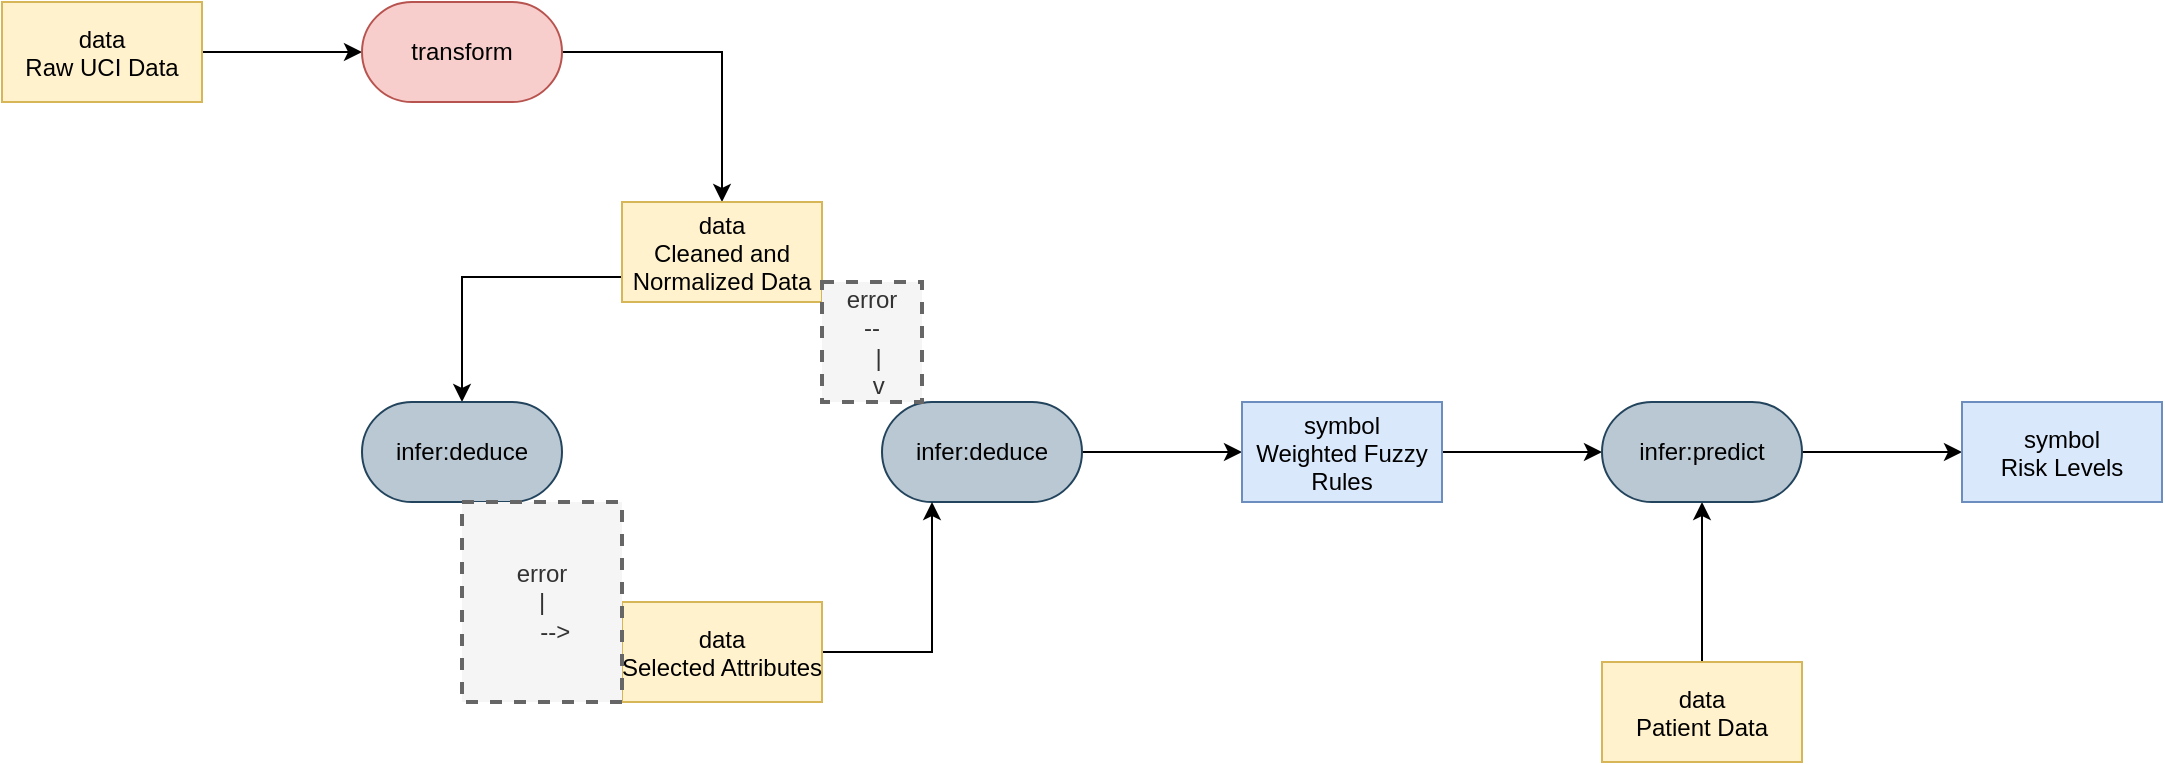 <mxfile version="27.1.6" pages="2">
  <diagram name="Page-1" id="cBsXEfL88H1xAuI9glsx">
    <mxGraphModel dx="1123" dy="673" grid="1" gridSize="10" guides="1" tooltips="1" connect="1" arrows="1" fold="1" page="1" pageScale="1" pageWidth="3300" pageHeight="4681" math="0" shadow="0">
      <root>
        <mxCell id="0" />
        <mxCell id="1" parent="0" />
        <mxCell id="UTs0d0hr7OHqI5mropry-3" style="edgeStyle=orthogonalEdgeStyle;rounded=0;orthogonalLoop=1;jettySize=auto;html=1;exitX=1;exitY=0.5;exitDx=0;exitDy=0;entryX=0;entryY=0.5;entryDx=0;entryDy=0;" parent="1" source="UTs0d0hr7OHqI5mropry-1" target="UTs0d0hr7OHqI5mropry-2" edge="1">
          <mxGeometry relative="1" as="geometry" />
        </mxCell>
        <mxCell id="UTs0d0hr7OHqI5mropry-1" value="data&#xa;Raw UCI Data" style="rectangle;fillColor=#fff2cc;strokeColor=#d6b656;" parent="1" name="data" vertex="1">
          <mxGeometry x="340" y="230" width="100" height="50" as="geometry" />
        </mxCell>
        <mxCell id="UTs0d0hr7OHqI5mropry-5" style="edgeStyle=orthogonalEdgeStyle;rounded=0;orthogonalLoop=1;jettySize=auto;html=1;exitX=1;exitY=0.5;exitDx=0;exitDy=0;entryX=0.5;entryY=0;entryDx=0;entryDy=0;" parent="1" source="UTs0d0hr7OHqI5mropry-2" target="UTs0d0hr7OHqI5mropry-4" edge="1">
          <mxGeometry relative="1" as="geometry" />
        </mxCell>
        <mxCell id="UTs0d0hr7OHqI5mropry-2" value="transform" style="rounded=1;whiteSpace=wrap;html=1;arcSize=50;fillColor=#f8cecc;strokeColor=#b85450;" parent="1" name="transform" vertex="1">
          <mxGeometry x="520" y="230" width="100" height="50" as="geometry" />
        </mxCell>
        <mxCell id="UTs0d0hr7OHqI5mropry-25" style="edgeStyle=orthogonalEdgeStyle;rounded=0;orthogonalLoop=1;jettySize=auto;html=1;exitX=0;exitY=0.75;exitDx=0;exitDy=0;entryX=0.5;entryY=0;entryDx=0;entryDy=0;" parent="1" source="UTs0d0hr7OHqI5mropry-4" target="UTs0d0hr7OHqI5mropry-6" edge="1">
          <mxGeometry relative="1" as="geometry" />
        </mxCell>
        <mxCell id="UTs0d0hr7OHqI5mropry-4" value="data&#xa;Cleaned and&#xa;Normalized Data" style="rectangle;fillColor=#fff2cc;strokeColor=#d6b656;" parent="1" name="data" vertex="1">
          <mxGeometry x="650" y="330" width="100" height="50" as="geometry" />
        </mxCell>
        <mxCell id="UTs0d0hr7OHqI5mropry-6" value="infer:deduce" style="rounded=1;whiteSpace=wrap;html=1;arcSize=50;fillColor=#bac8d3;strokeColor=#23445d;" parent="1" name="infer:deduce" vertex="1">
          <mxGeometry x="520" y="430" width="100" height="50" as="geometry" />
        </mxCell>
        <mxCell id="UTs0d0hr7OHqI5mropry-17" style="edgeStyle=orthogonalEdgeStyle;rounded=0;orthogonalLoop=1;jettySize=auto;html=1;exitX=1;exitY=0.5;exitDx=0;exitDy=0;entryX=0;entryY=0.5;entryDx=0;entryDy=0;" parent="1" source="UTs0d0hr7OHqI5mropry-8" target="UTs0d0hr7OHqI5mropry-16" edge="1">
          <mxGeometry relative="1" as="geometry" />
        </mxCell>
        <mxCell id="UTs0d0hr7OHqI5mropry-8" value="infer:deduce" style="rounded=1;whiteSpace=wrap;html=1;arcSize=50;fillColor=#bac8d3;strokeColor=#23445d;" parent="1" name="infer:deduce" vertex="1">
          <mxGeometry x="780" y="430" width="100" height="50" as="geometry" />
        </mxCell>
        <mxCell id="UTs0d0hr7OHqI5mropry-10" value="&lt;div&gt;error&lt;/div&gt;&lt;div&gt;--&lt;/div&gt;&lt;div&gt;&amp;nbsp; |&lt;/div&gt;&lt;div&gt;&amp;nbsp; v&lt;/div&gt;" style="text;html=1;align=center;verticalAlign=middle;whiteSpace=wrap;rounded=0;dashed=1;fillColor=#f5f5f5;fontColor=#333333;strokeColor=#666666;strokeWidth=2;" parent="1" name="text" vertex="1">
          <mxGeometry x="750" y="370" width="50" height="60" as="geometry" />
        </mxCell>
        <mxCell id="UTs0d0hr7OHqI5mropry-28" style="edgeStyle=orthogonalEdgeStyle;rounded=0;orthogonalLoop=1;jettySize=auto;html=1;exitX=1;exitY=0.5;exitDx=0;exitDy=0;entryX=0.25;entryY=1;entryDx=0;entryDy=0;" parent="1" source="UTs0d0hr7OHqI5mropry-11" target="UTs0d0hr7OHqI5mropry-8" edge="1">
          <mxGeometry relative="1" as="geometry" />
        </mxCell>
        <mxCell id="UTs0d0hr7OHqI5mropry-11" value="data&#xa;Selected Attributes" style="rectangle;fillColor=#fff2cc;strokeColor=#d6b656;" parent="1" name="data" vertex="1">
          <mxGeometry x="650" y="530" width="100" height="50" as="geometry" />
        </mxCell>
        <mxCell id="UTs0d0hr7OHqI5mropry-14" value="&lt;div&gt;error&lt;/div&gt;&lt;div&gt;|&lt;/div&gt;&lt;div&gt;&amp;nbsp;&amp;nbsp;&amp;nbsp; --&amp;gt; &lt;br&gt;&lt;/div&gt;" style="text;html=1;align=center;verticalAlign=middle;whiteSpace=wrap;rounded=0;dashed=1;fillColor=#f5f5f5;fontColor=#333333;strokeColor=#666666;strokeWidth=2;" parent="1" name="text" vertex="1">
          <mxGeometry x="570" y="480" width="80" height="100" as="geometry" />
        </mxCell>
        <mxCell id="UTs0d0hr7OHqI5mropry-21" style="edgeStyle=orthogonalEdgeStyle;rounded=0;orthogonalLoop=1;jettySize=auto;html=1;exitX=1;exitY=0.5;exitDx=0;exitDy=0;entryX=0;entryY=0.5;entryDx=0;entryDy=0;" parent="1" source="UTs0d0hr7OHqI5mropry-16" target="UTs0d0hr7OHqI5mropry-19" edge="1">
          <mxGeometry relative="1" as="geometry" />
        </mxCell>
        <mxCell id="UTs0d0hr7OHqI5mropry-16" value="symbol&#xa;Weighted Fuzzy&#xa;Rules" style="rectangle;fillColor=#dae8fc;strokeColor=#6c8ebf;" parent="1" name="symbol" vertex="1">
          <mxGeometry x="960" y="430" width="100" height="50" as="geometry" />
        </mxCell>
        <mxCell id="UTs0d0hr7OHqI5mropry-20" style="edgeStyle=orthogonalEdgeStyle;rounded=0;orthogonalLoop=1;jettySize=auto;html=1;entryX=0.5;entryY=1;entryDx=0;entryDy=0;" parent="1" source="UTs0d0hr7OHqI5mropry-18" target="UTs0d0hr7OHqI5mropry-19" edge="1">
          <mxGeometry relative="1" as="geometry" />
        </mxCell>
        <mxCell id="UTs0d0hr7OHqI5mropry-18" value="data&#xa;Patient Data" style="rectangle;fillColor=#fff2cc;strokeColor=#d6b656;" parent="1" name="data" vertex="1">
          <mxGeometry x="1140" y="560" width="100" height="50" as="geometry" />
        </mxCell>
        <mxCell id="UTs0d0hr7OHqI5mropry-23" style="edgeStyle=orthogonalEdgeStyle;rounded=0;orthogonalLoop=1;jettySize=auto;html=1;exitX=1;exitY=0.5;exitDx=0;exitDy=0;entryX=0;entryY=0.5;entryDx=0;entryDy=0;" parent="1" source="UTs0d0hr7OHqI5mropry-19" target="UTs0d0hr7OHqI5mropry-22" edge="1">
          <mxGeometry relative="1" as="geometry" />
        </mxCell>
        <mxCell id="UTs0d0hr7OHqI5mropry-19" value="infer:predict" style="rounded=1;whiteSpace=wrap;html=1;arcSize=50;fillColor=#bac8d3;strokeColor=#23445d;" parent="1" name="infer:deduce" vertex="1">
          <mxGeometry x="1140" y="430" width="100" height="50" as="geometry" />
        </mxCell>
        <mxCell id="UTs0d0hr7OHqI5mropry-22" value="symbol&#xa;Risk Levels" style="rectangle;fillColor=#dae8fc;strokeColor=#6c8ebf;" parent="1" name="symbol" vertex="1">
          <mxGeometry x="1320" y="430" width="100" height="50" as="geometry" />
        </mxCell>
      </root>
    </mxGraphModel>
  </diagram>
  <diagram name="Copy of Page-1" id="MECywWyBEMzT3XYbNAIA">
    <mxGraphModel dx="1310" dy="785" grid="1" gridSize="10" guides="1" tooltips="1" connect="1" arrows="1" fold="1" page="1" pageScale="1" pageWidth="3300" pageHeight="4681" math="0" shadow="0">
      <root>
        <mxCell id="L-kdzXqbC-7_1Nw_XnLe-0" />
        <mxCell id="L-kdzXqbC-7_1Nw_XnLe-1" parent="L-kdzXqbC-7_1Nw_XnLe-0" />
        <mxCell id="L-kdzXqbC-7_1Nw_XnLe-2" style="edgeStyle=orthogonalEdgeStyle;rounded=0;orthogonalLoop=1;jettySize=auto;html=1;exitX=1;exitY=0.5;exitDx=0;exitDy=0;entryX=0;entryY=0.5;entryDx=0;entryDy=0;" edge="1" parent="L-kdzXqbC-7_1Nw_XnLe-1" source="L-kdzXqbC-7_1Nw_XnLe-3" target="L-kdzXqbC-7_1Nw_XnLe-5">
          <mxGeometry relative="1" as="geometry" />
        </mxCell>
        <mxCell id="L-kdzXqbC-7_1Nw_XnLe-3" value="data&#xa;Raw UCI Data" style="rectangle;fillColor=#fff2cc;strokeColor=#d6b656;" name="data" vertex="1" parent="L-kdzXqbC-7_1Nw_XnLe-1">
          <mxGeometry x="340" y="230" width="100" height="50" as="geometry" />
        </mxCell>
        <mxCell id="L-kdzXqbC-7_1Nw_XnLe-4" style="edgeStyle=orthogonalEdgeStyle;rounded=0;orthogonalLoop=1;jettySize=auto;html=1;exitX=1;exitY=0.5;exitDx=0;exitDy=0;entryX=0.5;entryY=0;entryDx=0;entryDy=0;" edge="1" parent="L-kdzXqbC-7_1Nw_XnLe-1" source="L-kdzXqbC-7_1Nw_XnLe-5" target="L-kdzXqbC-7_1Nw_XnLe-7">
          <mxGeometry relative="1" as="geometry" />
        </mxCell>
        <mxCell id="L-kdzXqbC-7_1Nw_XnLe-5" value="transform" style="rounded=1;whiteSpace=wrap;html=1;arcSize=50;fillColor=#f8cecc;strokeColor=#b85450;" name="transform" vertex="1" parent="L-kdzXqbC-7_1Nw_XnLe-1">
          <mxGeometry x="520" y="230" width="100" height="50" as="geometry" />
        </mxCell>
        <mxCell id="AiQzExHsuVk5Db35ZRb--1" style="edgeStyle=orthogonalEdgeStyle;rounded=0;orthogonalLoop=1;jettySize=auto;html=1;exitX=1;exitY=0.5;exitDx=0;exitDy=0;entryX=0.5;entryY=0;entryDx=0;entryDy=0;" edge="1" parent="L-kdzXqbC-7_1Nw_XnLe-1" source="L-kdzXqbC-7_1Nw_XnLe-7" target="L-kdzXqbC-7_1Nw_XnLe-10">
          <mxGeometry relative="1" as="geometry" />
        </mxCell>
        <mxCell id="AiQzExHsuVk5Db35ZRb--4" style="edgeStyle=orthogonalEdgeStyle;rounded=0;orthogonalLoop=1;jettySize=auto;html=1;exitX=0;exitY=0.5;exitDx=0;exitDy=0;entryX=0.5;entryY=0;entryDx=0;entryDy=0;" edge="1" parent="L-kdzXqbC-7_1Nw_XnLe-1" source="L-kdzXqbC-7_1Nw_XnLe-7" target="L-kdzXqbC-7_1Nw_XnLe-8">
          <mxGeometry relative="1" as="geometry" />
        </mxCell>
        <mxCell id="L-kdzXqbC-7_1Nw_XnLe-7" value="data&#xa;Cleaned and&#xa;Normalized Data" style="rectangle;fillColor=#fff2cc;strokeColor=#d6b656;" name="data" vertex="1" parent="L-kdzXqbC-7_1Nw_XnLe-1">
          <mxGeometry x="650" y="330" width="100" height="50" as="geometry" />
        </mxCell>
        <mxCell id="AiQzExHsuVk5Db35ZRb--0" style="edgeStyle=orthogonalEdgeStyle;rounded=0;orthogonalLoop=1;jettySize=auto;html=1;exitX=0.5;exitY=1;exitDx=0;exitDy=0;entryX=0;entryY=0.5;entryDx=0;entryDy=0;" edge="1" parent="L-kdzXqbC-7_1Nw_XnLe-1" source="L-kdzXqbC-7_1Nw_XnLe-8" target="L-kdzXqbC-7_1Nw_XnLe-13">
          <mxGeometry relative="1" as="geometry" />
        </mxCell>
        <mxCell id="L-kdzXqbC-7_1Nw_XnLe-8" value="infer:deduce" style="rounded=1;whiteSpace=wrap;html=1;arcSize=50;fillColor=#bac8d3;strokeColor=#23445d;" name="infer:deduce" vertex="1" parent="L-kdzXqbC-7_1Nw_XnLe-1">
          <mxGeometry x="520" y="430" width="100" height="50" as="geometry" />
        </mxCell>
        <mxCell id="L-kdzXqbC-7_1Nw_XnLe-9" style="edgeStyle=orthogonalEdgeStyle;rounded=0;orthogonalLoop=1;jettySize=auto;html=1;exitX=1;exitY=0.5;exitDx=0;exitDy=0;entryX=0;entryY=0.5;entryDx=0;entryDy=0;" edge="1" parent="L-kdzXqbC-7_1Nw_XnLe-1" source="L-kdzXqbC-7_1Nw_XnLe-10" target="L-kdzXqbC-7_1Nw_XnLe-16">
          <mxGeometry relative="1" as="geometry" />
        </mxCell>
        <mxCell id="L-kdzXqbC-7_1Nw_XnLe-10" value="infer:deduce" style="rounded=1;whiteSpace=wrap;html=1;arcSize=50;fillColor=#bac8d3;strokeColor=#23445d;" name="infer:deduce" vertex="1" parent="L-kdzXqbC-7_1Nw_XnLe-1" tooltip="⚠️ Node not part of any valid pattern.">
          <mxGeometry x="780" y="430" width="100" height="50" as="geometry" />
        </mxCell>
        <mxCell id="AiQzExHsuVk5Db35ZRb--2" style="edgeStyle=orthogonalEdgeStyle;rounded=0;orthogonalLoop=1;jettySize=auto;html=1;exitX=1;exitY=0.5;exitDx=0;exitDy=0;entryX=0.5;entryY=1;entryDx=0;entryDy=0;" edge="1" parent="L-kdzXqbC-7_1Nw_XnLe-1" source="L-kdzXqbC-7_1Nw_XnLe-13" target="L-kdzXqbC-7_1Nw_XnLe-10">
          <mxGeometry relative="1" as="geometry" />
        </mxCell>
        <mxCell id="L-kdzXqbC-7_1Nw_XnLe-13" value="data&#xa;Selected Attributes" style="rectangle;fillColor=#fff2cc;strokeColor=#d6b656;" name="data" vertex="1" parent="L-kdzXqbC-7_1Nw_XnLe-1">
          <mxGeometry x="650" y="530" width="100" height="50" as="geometry" />
        </mxCell>
        <mxCell id="L-kdzXqbC-7_1Nw_XnLe-15" style="edgeStyle=orthogonalEdgeStyle;rounded=0;orthogonalLoop=1;jettySize=auto;html=1;exitX=1;exitY=0.5;exitDx=0;exitDy=0;entryX=0;entryY=0.5;entryDx=0;entryDy=0;" edge="1" parent="L-kdzXqbC-7_1Nw_XnLe-1" source="L-kdzXqbC-7_1Nw_XnLe-16" target="L-kdzXqbC-7_1Nw_XnLe-20">
          <mxGeometry relative="1" as="geometry" />
        </mxCell>
        <mxCell id="L-kdzXqbC-7_1Nw_XnLe-16" value="symbol&#xa;Weighted Fuzzy&#xa;Rules" style="rectangle;fillColor=#dae8fc;strokeColor=#6c8ebf;" name="symbol" vertex="1" parent="L-kdzXqbC-7_1Nw_XnLe-1">
          <mxGeometry x="960" y="430" width="100" height="50" as="geometry" />
        </mxCell>
        <mxCell id="L-kdzXqbC-7_1Nw_XnLe-17" style="edgeStyle=orthogonalEdgeStyle;rounded=0;orthogonalLoop=1;jettySize=auto;html=1;entryX=0.5;entryY=1;entryDx=0;entryDy=0;" edge="1" parent="L-kdzXqbC-7_1Nw_XnLe-1" source="L-kdzXqbC-7_1Nw_XnLe-18" target="L-kdzXqbC-7_1Nw_XnLe-20">
          <mxGeometry relative="1" as="geometry" />
        </mxCell>
        <mxCell id="L-kdzXqbC-7_1Nw_XnLe-18" value="data&#xa;Patient Data" style="rectangle;fillColor=#fff2cc;strokeColor=#d6b656;" name="data" vertex="1" parent="L-kdzXqbC-7_1Nw_XnLe-1" tooltip="⚠️ Node not part of any valid pattern.">
          <mxGeometry x="1140" y="560" width="100" height="50" as="geometry" />
        </mxCell>
        <mxCell id="L-kdzXqbC-7_1Nw_XnLe-19" style="edgeStyle=orthogonalEdgeStyle;rounded=0;orthogonalLoop=1;jettySize=auto;html=1;exitX=1;exitY=0.5;exitDx=0;exitDy=0;entryX=0;entryY=0.5;entryDx=0;entryDy=0;" edge="1" parent="L-kdzXqbC-7_1Nw_XnLe-1" source="L-kdzXqbC-7_1Nw_XnLe-20" target="L-kdzXqbC-7_1Nw_XnLe-21">
          <mxGeometry relative="1" as="geometry" />
        </mxCell>
        <mxCell id="L-kdzXqbC-7_1Nw_XnLe-20" value="infer:predict" style="rounded=1;whiteSpace=wrap;html=1;arcSize=50;fillColor=#bac8d3;strokeColor=#23445d;" name="infer:deduce" vertex="1" parent="L-kdzXqbC-7_1Nw_XnLe-1">
          <mxGeometry x="1140" y="430" width="100" height="50" as="geometry" />
        </mxCell>
        <mxCell id="L-kdzXqbC-7_1Nw_XnLe-21" value="symbol&#xa;Risk Levels" style="rectangle;fillColor=#dae8fc;strokeColor=#6c8ebf;" name="symbol" vertex="1" parent="L-kdzXqbC-7_1Nw_XnLe-1">
          <mxGeometry x="1320" y="430" width="100" height="50" as="geometry" />
        </mxCell>
        <mxCell id="fvh0je0IImBbMMyG_Vpy-0" value="&lt;div&gt;error&lt;/div&gt;" style="text;html=1;align=center;verticalAlign=middle;whiteSpace=wrap;rounded=0;dashed=1;fillColor=#f5f5f5;fontColor=#333333;strokeColor=#666666;strokeWidth=2;" name="text" vertex="1" parent="L-kdzXqbC-7_1Nw_XnLe-1">
          <mxGeometry x="860" y="390" width="50" height="30" as="geometry" />
        </mxCell>
        <mxCell id="fvh0je0IImBbMMyG_Vpy-1" value="&lt;div&gt;error&lt;/div&gt;" style="text;html=1;align=center;verticalAlign=middle;whiteSpace=wrap;rounded=0;dashed=1;fillColor=#f5f5f5;fontColor=#333333;strokeColor=#666666;strokeWidth=2;" name="text" vertex="1" parent="L-kdzXqbC-7_1Nw_XnLe-1">
          <mxGeometry x="1165" y="390" width="50" height="30" as="geometry" />
        </mxCell>
      </root>
    </mxGraphModel>
  </diagram>
</mxfile>

